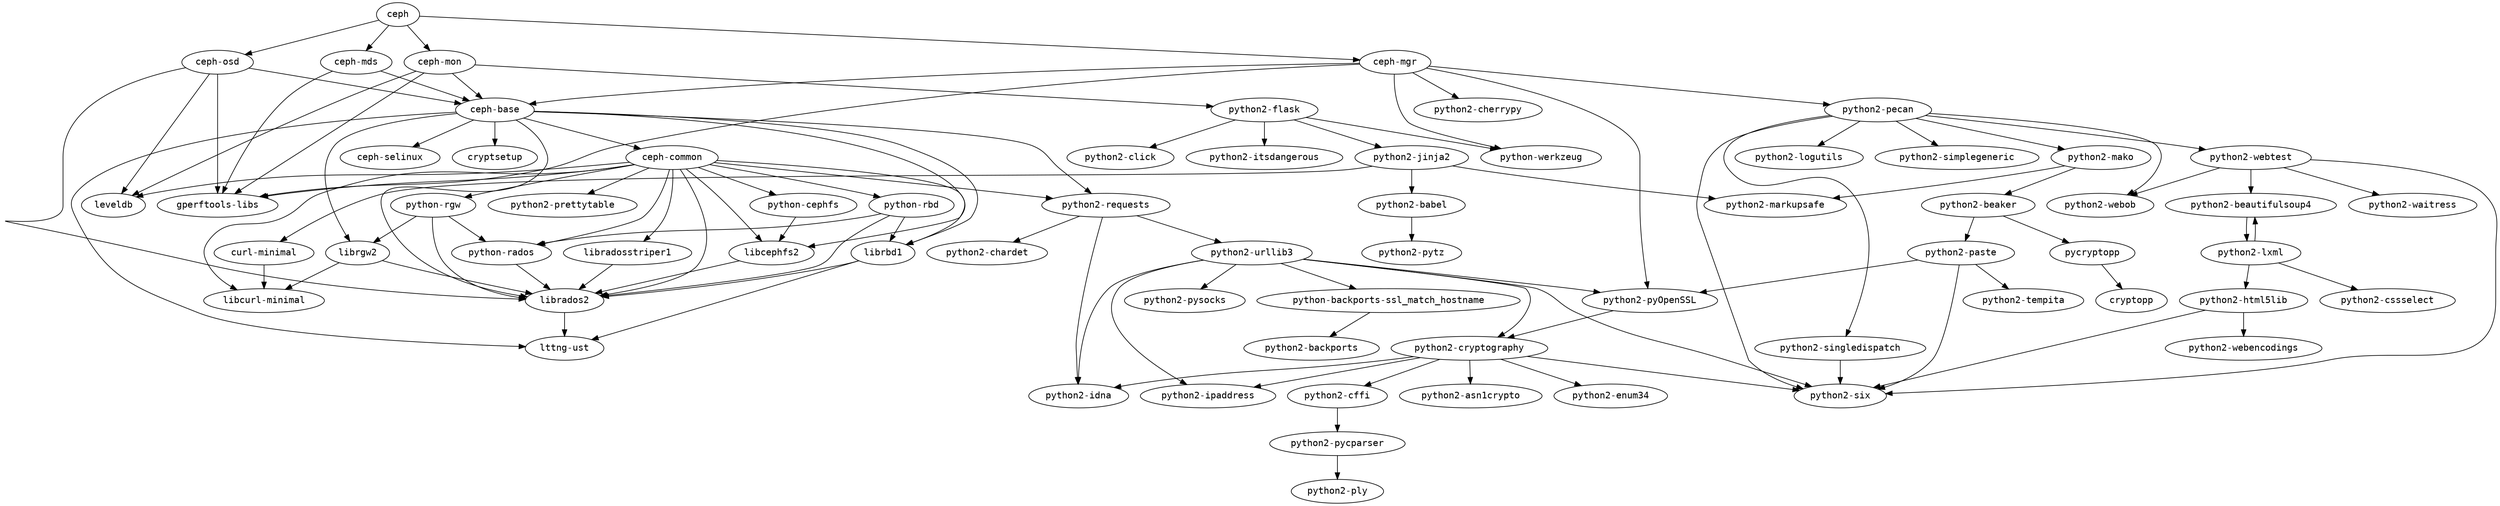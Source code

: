 strict digraph G {
node [fontname=monospace];
  "ceph-base" -> "ceph-common";
  "ceph-base" -> "ceph-selinux";
  "ceph-base" -> "cryptsetup";
  "ceph-base" -> "libcephfs2";
  "ceph-base" -> "librados2";
  "ceph-base" -> "librbd1";
  "ceph-base" -> "librgw2";
  "ceph-base" -> "lttng-ust";
  "ceph-base" -> "python2-requests";
  "ceph" -> "ceph-mds";
  "ceph" -> "ceph-mgr";
  "ceph" -> "ceph-mon";
  "ceph" -> "ceph-osd";
  "ceph-common" -> "gperftools-libs";
  "ceph-common" -> "leveldb";
  "ceph-common" -> "libcephfs2";
  "ceph-common" -> "libcurl-minimal";
  "ceph-common" -> "librados2";
  "ceph-common" -> "libradosstriper1";
  "ceph-common" -> "librbd1";
  "ceph-common" -> "python2-prettytable";
  "ceph-common" -> "python2-requests";
  "ceph-common" -> "python-cephfs";
  "ceph-common" -> "python-rados";
  "ceph-common" -> "python-rbd";
  "ceph-common" -> "python-rgw";
  "ceph-mds" -> "ceph-base";
  "ceph-mds" -> "gperftools-libs";
  "ceph-mgr" -> "ceph-base";
  "ceph-mgr" -> "gperftools-libs";
  "ceph-mgr" -> "python2-cherrypy";
  "ceph-mgr" -> "python2-pecan";
  "ceph-mgr" -> "python2-pyOpenSSL";
  "ceph-mgr" -> "python-werkzeug";
  "ceph-mon" -> "ceph-base";
  "ceph-mon" -> "gperftools-libs";
  "ceph-mon" -> "leveldb";
  "ceph-mon" -> "python2-flask";
  "ceph-osd" -> "ceph-base";
  "ceph-osd" -> "gperftools-libs";
  "ceph-osd" -> "leveldb";
  "ceph-osd" -> "librados2";
  "curl-minimal" -> "libcurl-minimal";
  "libcephfs2" -> "librados2";
  "librados2" -> "lttng-ust";
  "libradosstriper1" -> "librados2";
  "librbd1" -> "librados2";
  "librbd1" -> "lttng-ust";
  "librgw2" -> "libcurl-minimal";
  "librgw2" -> "librados2";
  "pycryptopp" -> "cryptopp";
  "python2-babel" -> "python2-pytz";
  "python2-beaker" -> "pycryptopp";
  "python2-beaker" -> "python2-paste";
  "python2-beautifulsoup4" -> "python2-lxml";
  "python2-cffi" -> "python2-pycparser";
  "python2-cryptography" -> "python2-asn1crypto";
  "python2-cryptography" -> "python2-cffi";
  "python2-cryptography" -> "python2-enum34";
  "python2-cryptography" -> "python2-idna";
  "python2-cryptography" -> "python2-ipaddress";
  "python2-cryptography" -> "python2-six";
  "python2-flask" -> "python2-click";
  "python2-flask" -> "python2-itsdangerous";
  "python2-flask" -> "python2-jinja2";
  "python2-flask" -> "python-werkzeug";
  "python2-html5lib" -> "python2-six";
  "python2-html5lib" -> "python2-webencodings";
  "python2-jinja2" -> "curl-minimal";
  "python2-jinja2" -> "python2-babel";
  "python2-jinja2" -> "python2-markupsafe";
  "python2-lxml" -> "python2-beautifulsoup4";
  "python2-lxml" -> "python2-cssselect";
  "python2-lxml" -> "python2-html5lib";
  "python2-mako" -> "python2-beaker";
  "python2-mako" -> "python2-markupsafe";
  "python2-paste" -> "python2-pyOpenSSL";
  "python2-paste" -> "python2-six";
  "python2-paste" -> "python2-tempita";
  "python2-pecan" -> "python2-logutils";
  "python2-pecan" -> "python2-mako";
  "python2-pecan" -> "python2-simplegeneric";
  "python2-pecan" -> "python2-singledispatch";
  "python2-pecan" -> "python2-six";
  "python2-pecan" -> "python2-webob";
  "python2-pecan" -> "python2-webtest";
  "python2-pycparser" -> "python2-ply";
  "python2-pyOpenSSL" -> "python2-cryptography";
  "python2-requests" -> "python2-chardet";
  "python2-requests" -> "python2-idna";
  "python2-requests" -> "python2-urllib3";
  "python2-singledispatch" -> "python2-six";
  "python2-urllib3" -> "python2-cryptography";
  "python2-urllib3" -> "python2-idna";
  "python2-urllib3" -> "python2-ipaddress";
  "python2-urllib3" -> "python2-pyOpenSSL";
  "python2-urllib3" -> "python2-pysocks";
  "python2-urllib3" -> "python2-six";
  "python2-urllib3" -> "python-backports-ssl_match_hostname";
  "python2-webtest" -> "python2-beautifulsoup4";
  "python2-webtest" -> "python2-six";
  "python2-webtest" -> "python2-waitress";
  "python2-webtest" -> "python2-webob";
  "python-backports-ssl_match_hostname" -> "python2-backports";
  "python-cephfs" -> "libcephfs2";
  "python-rados" -> "librados2";
  "python-rbd" -> "librados2";
  "python-rbd" -> "librbd1";
  "python-rbd" -> "python-rados";
  "python-rgw" -> "librados2";
  "python-rgw" -> "librgw2";
  "python-rgw" -> "python-rados";
}
